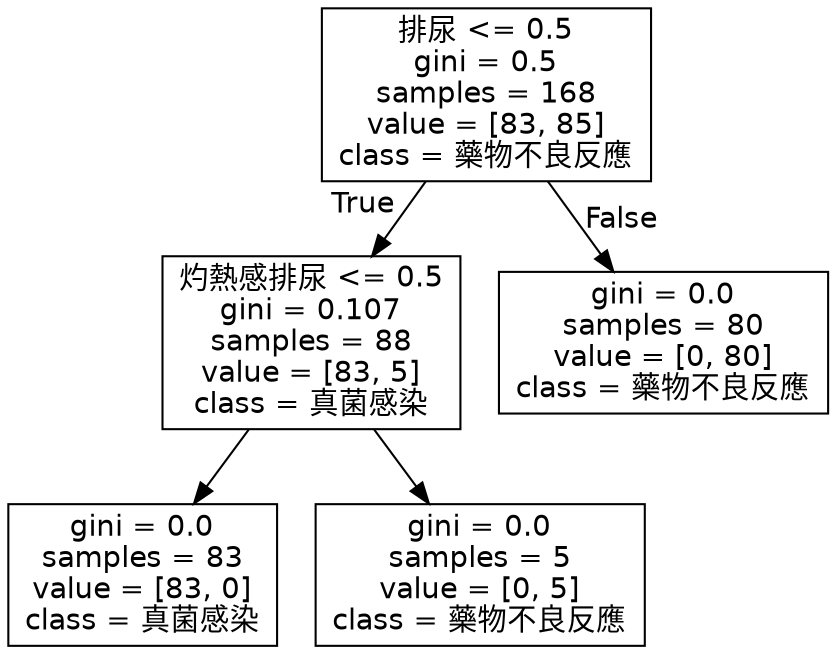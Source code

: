 digraph Tree {
node [shape=box, fontname="helvetica"] ;
edge [fontname="helvetica"] ;
0 [label="排尿 <= 0.5\ngini = 0.5\nsamples = 168\nvalue = [83, 85]\nclass = 藥物不良反應"] ;
1 [label="灼熱感排尿 <= 0.5\ngini = 0.107\nsamples = 88\nvalue = [83, 5]\nclass = 真菌感染"] ;
0 -> 1 [labeldistance=2.5, labelangle=45, headlabel="True"] ;
2 [label="gini = 0.0\nsamples = 83\nvalue = [83, 0]\nclass = 真菌感染"] ;
1 -> 2 ;
3 [label="gini = 0.0\nsamples = 5\nvalue = [0, 5]\nclass = 藥物不良反應"] ;
1 -> 3 ;
4 [label="gini = 0.0\nsamples = 80\nvalue = [0, 80]\nclass = 藥物不良反應"] ;
0 -> 4 [labeldistance=2.5, labelangle=-45, headlabel="False"] ;
}